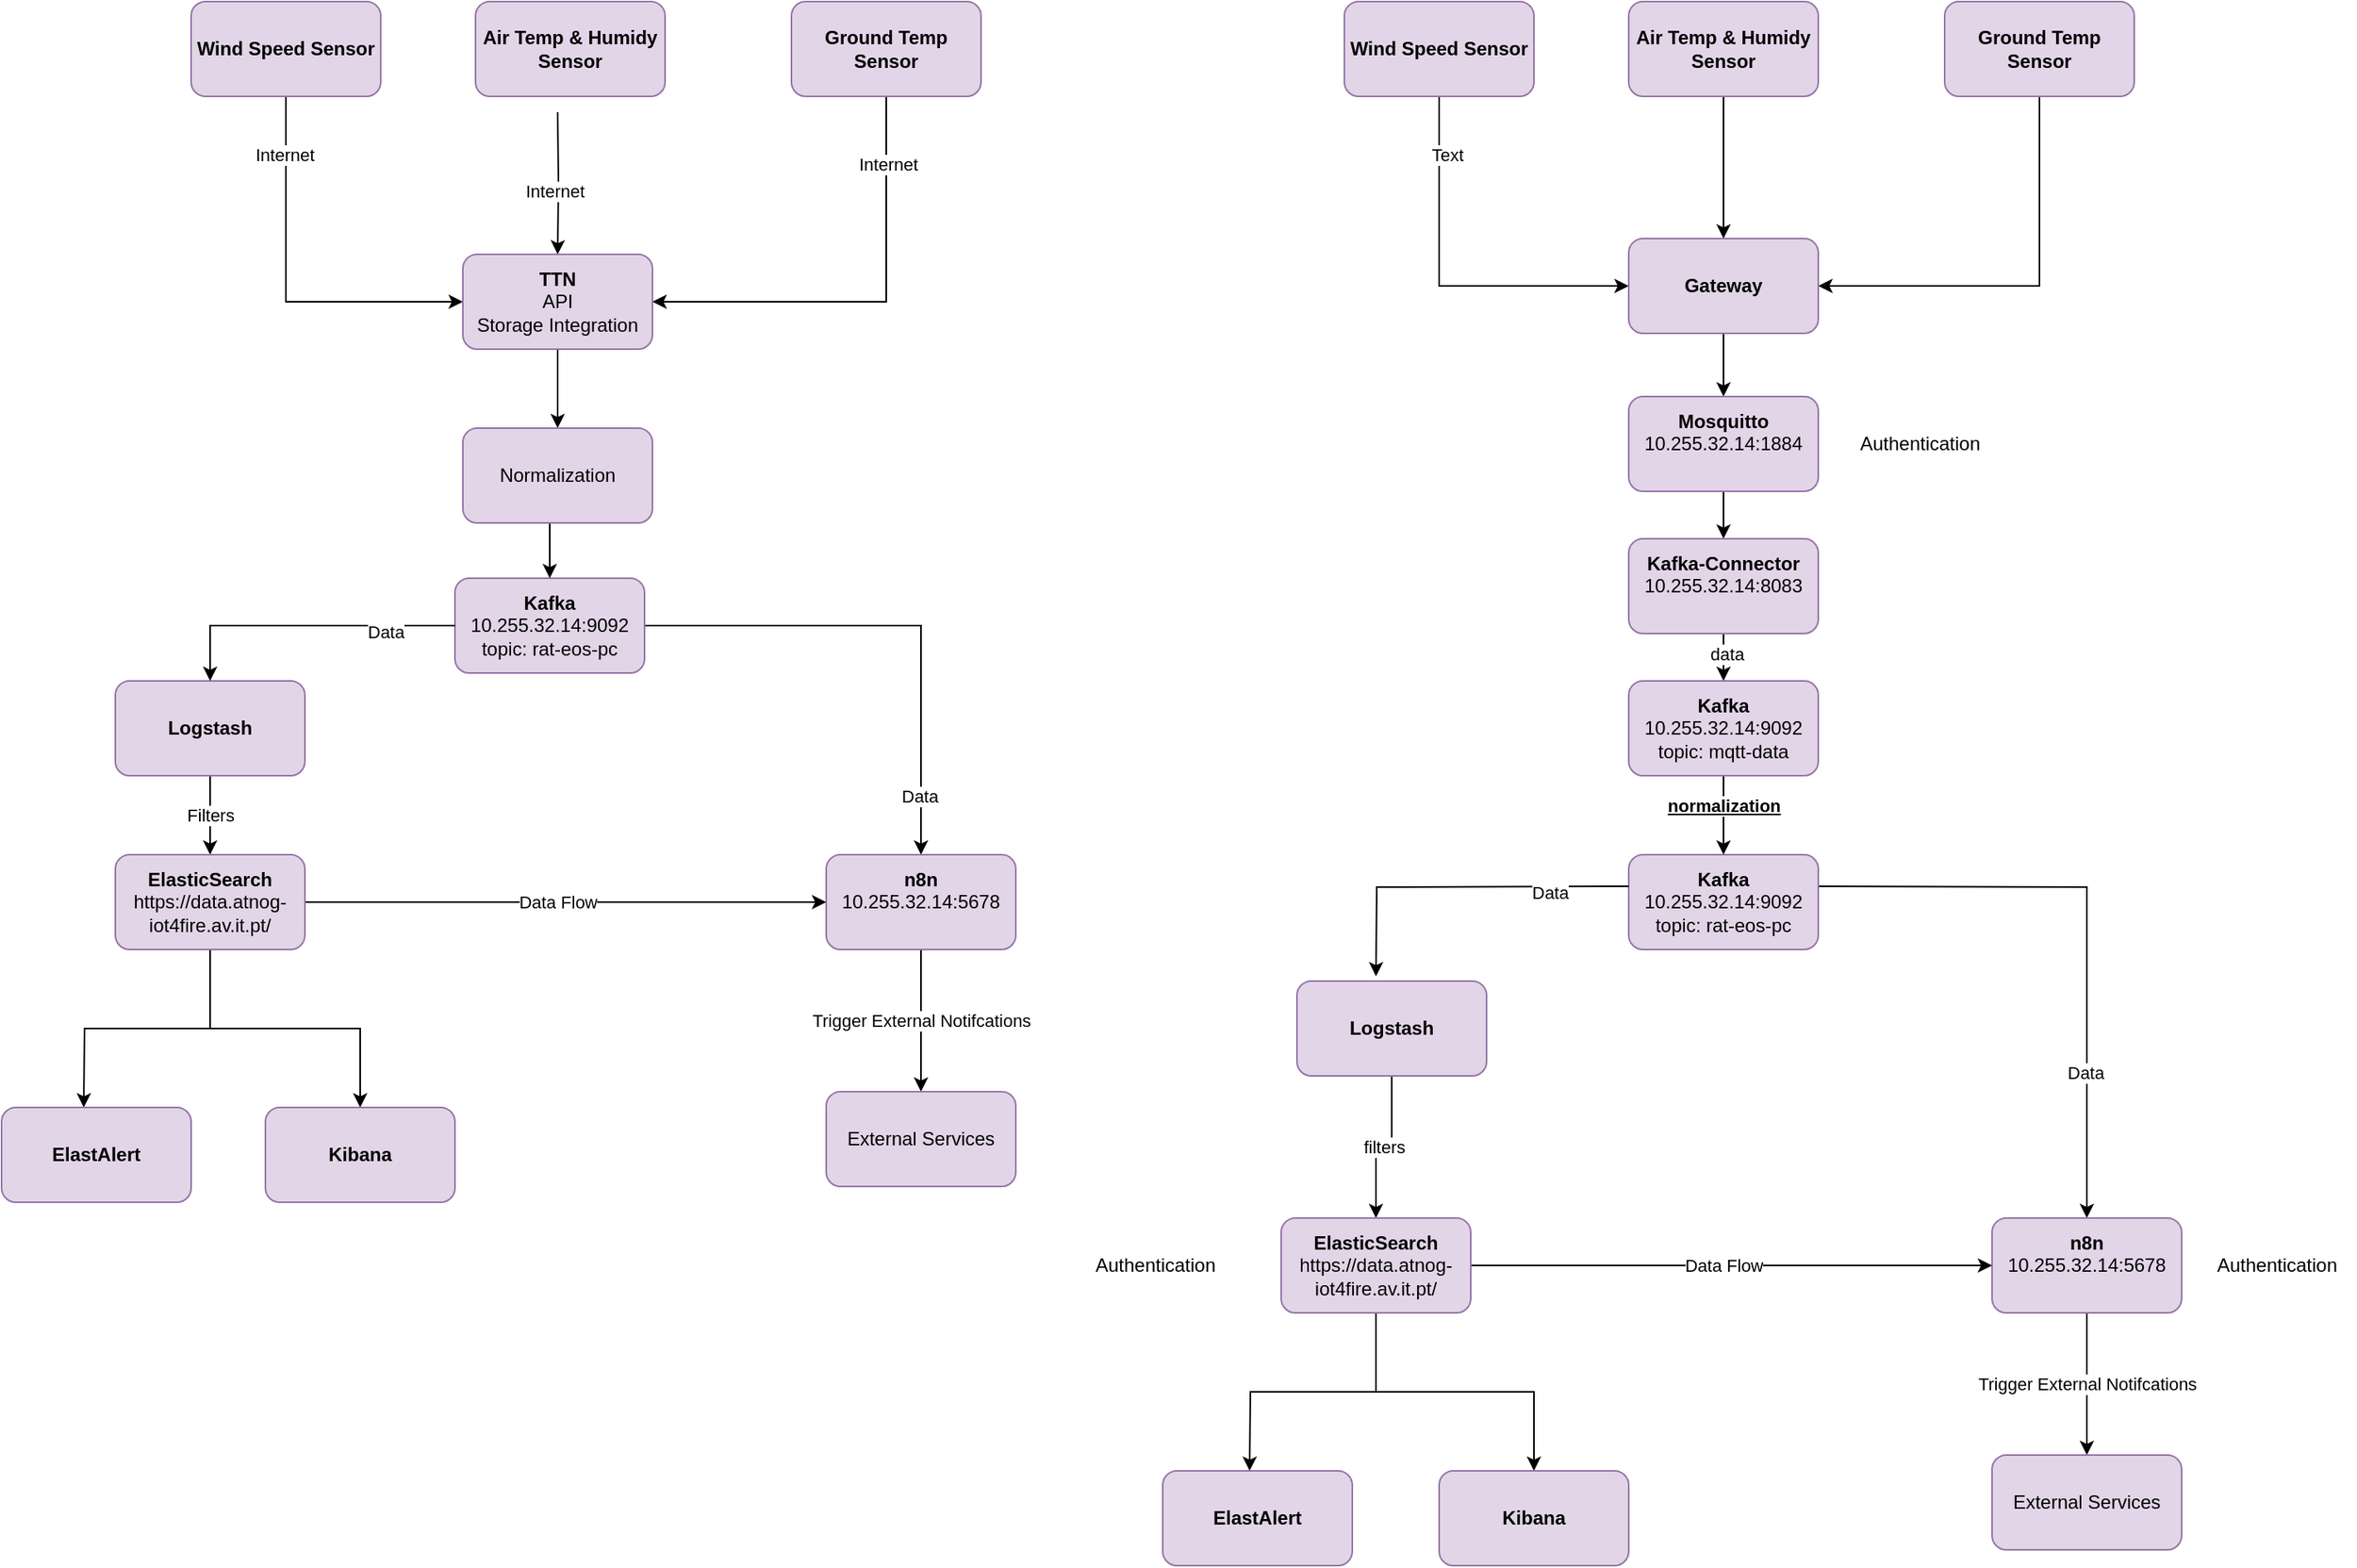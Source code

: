 <mxfile version="24.6.3" type="github">
  <diagram name="Página-1" id="U9sVXNLi1cfzZMgELVTF">
    <mxGraphModel dx="3407" dy="1114" grid="1" gridSize="10" guides="1" tooltips="1" connect="1" arrows="1" fold="1" page="1" pageScale="1" pageWidth="827" pageHeight="1169" math="0" shadow="0">
      <root>
        <mxCell id="0" />
        <mxCell id="1" parent="0" />
        <mxCell id="oxTX_q_KPrcElpraufrz-17" style="edgeStyle=orthogonalEdgeStyle;rounded=0;orthogonalLoop=1;jettySize=auto;html=1;exitX=0.5;exitY=1;exitDx=0;exitDy=0;entryX=0;entryY=0.5;entryDx=0;entryDy=0;" parent="1" source="oxTX_q_KPrcElpraufrz-4" target="oxTX_q_KPrcElpraufrz-7" edge="1">
          <mxGeometry relative="1" as="geometry" />
        </mxCell>
        <mxCell id="VtKPe04n7dCPjRhlaxMr-100" value="Text" style="edgeLabel;html=1;align=center;verticalAlign=middle;resizable=0;points=[];" vertex="1" connectable="0" parent="oxTX_q_KPrcElpraufrz-17">
          <mxGeometry x="-0.692" y="5" relative="1" as="geometry">
            <mxPoint as="offset" />
          </mxGeometry>
        </mxCell>
        <mxCell id="oxTX_q_KPrcElpraufrz-4" value="&lt;b&gt;Wind Speed Sensor&lt;/b&gt;" style="rounded=1;whiteSpace=wrap;html=1;fillColor=#e1d5e7;strokeColor=#9673a6;" parent="1" vertex="1">
          <mxGeometry x="50" y="80" width="120" height="60" as="geometry" />
        </mxCell>
        <mxCell id="oxTX_q_KPrcElpraufrz-16" style="edgeStyle=orthogonalEdgeStyle;rounded=0;orthogonalLoop=1;jettySize=auto;html=1;exitX=0.5;exitY=1;exitDx=0;exitDy=0;entryX=0.5;entryY=0;entryDx=0;entryDy=0;" parent="1" source="oxTX_q_KPrcElpraufrz-5" target="oxTX_q_KPrcElpraufrz-7" edge="1">
          <mxGeometry relative="1" as="geometry" />
        </mxCell>
        <mxCell id="oxTX_q_KPrcElpraufrz-5" value="&lt;b&gt;Air Temp &amp;amp; Humidy Sensor&lt;/b&gt;" style="rounded=1;whiteSpace=wrap;html=1;fillColor=#e1d5e7;strokeColor=#9673a6;" parent="1" vertex="1">
          <mxGeometry x="230" y="80" width="120" height="60" as="geometry" />
        </mxCell>
        <mxCell id="oxTX_q_KPrcElpraufrz-15" style="edgeStyle=orthogonalEdgeStyle;rounded=0;orthogonalLoop=1;jettySize=auto;html=1;exitX=0.5;exitY=1;exitDx=0;exitDy=0;entryX=1;entryY=0.5;entryDx=0;entryDy=0;" parent="1" source="oxTX_q_KPrcElpraufrz-6" target="oxTX_q_KPrcElpraufrz-7" edge="1">
          <mxGeometry relative="1" as="geometry" />
        </mxCell>
        <mxCell id="oxTX_q_KPrcElpraufrz-6" value="&lt;b&gt;Ground Temp Sensor&lt;/b&gt;" style="rounded=1;whiteSpace=wrap;html=1;fillColor=#e1d5e7;strokeColor=#9673a6;" parent="1" vertex="1">
          <mxGeometry x="430" y="80" width="120" height="60" as="geometry" />
        </mxCell>
        <mxCell id="VtKPe04n7dCPjRhlaxMr-89" style="edgeStyle=orthogonalEdgeStyle;rounded=0;orthogonalLoop=1;jettySize=auto;html=1;exitX=0.5;exitY=1;exitDx=0;exitDy=0;entryX=0.5;entryY=0;entryDx=0;entryDy=0;" edge="1" parent="1" source="oxTX_q_KPrcElpraufrz-7" target="VtKPe04n7dCPjRhlaxMr-87">
          <mxGeometry relative="1" as="geometry" />
        </mxCell>
        <mxCell id="oxTX_q_KPrcElpraufrz-7" value="&lt;b&gt;Gateway&lt;/b&gt;" style="rounded=1;whiteSpace=wrap;html=1;fillColor=#e1d5e7;strokeColor=#9673a6;" parent="1" vertex="1">
          <mxGeometry x="230" y="230" width="120" height="60" as="geometry" />
        </mxCell>
        <mxCell id="oxTX_q_KPrcElpraufrz-20" style="edgeStyle=orthogonalEdgeStyle;rounded=0;orthogonalLoop=1;jettySize=auto;html=1;exitX=1;exitY=0.5;exitDx=0;exitDy=0;entryX=0.5;entryY=0;entryDx=0;entryDy=0;" parent="1" target="oxTX_q_KPrcElpraufrz-10" edge="1">
          <mxGeometry relative="1" as="geometry">
            <mxPoint x="350" y="640" as="sourcePoint" />
          </mxGeometry>
        </mxCell>
        <mxCell id="oxTX_q_KPrcElpraufrz-21" value="Data" style="edgeLabel;html=1;align=center;verticalAlign=middle;resizable=0;points=[];" parent="oxTX_q_KPrcElpraufrz-20" vertex="1" connectable="0">
          <mxGeometry x="0.516" y="-1" relative="1" as="geometry">
            <mxPoint as="offset" />
          </mxGeometry>
        </mxCell>
        <mxCell id="oxTX_q_KPrcElpraufrz-8" value="&lt;b&gt;Kafka&lt;/b&gt;&lt;div&gt;&lt;div&gt;10.255.32.14:9092&lt;/div&gt;&lt;/div&gt;&lt;div&gt;topic: rat-eos-pc&lt;br&gt;&lt;/div&gt;" style="rounded=1;whiteSpace=wrap;html=1;fillColor=#e1d5e7;strokeColor=#9673a6;" parent="1" vertex="1">
          <mxGeometry x="230" y="620" width="120" height="60" as="geometry" />
        </mxCell>
        <mxCell id="oxTX_q_KPrcElpraufrz-24" value="filters" style="edgeStyle=orthogonalEdgeStyle;rounded=0;orthogonalLoop=1;jettySize=auto;html=1;exitX=0.5;exitY=1;exitDx=0;exitDy=0;" parent="1" source="oxTX_q_KPrcElpraufrz-9" target="oxTX_q_KPrcElpraufrz-12" edge="1">
          <mxGeometry relative="1" as="geometry" />
        </mxCell>
        <mxCell id="oxTX_q_KPrcElpraufrz-9" value="&lt;b&gt;Logstash&lt;/b&gt;" style="rounded=1;whiteSpace=wrap;html=1;fillColor=#e1d5e7;strokeColor=#9673a6;" parent="1" vertex="1">
          <mxGeometry x="20" y="700" width="120" height="60" as="geometry" />
        </mxCell>
        <mxCell id="oxTX_q_KPrcElpraufrz-29" value="Trigger External Notifcations" style="edgeStyle=orthogonalEdgeStyle;rounded=0;orthogonalLoop=1;jettySize=auto;html=1;exitX=0.5;exitY=1;exitDx=0;exitDy=0;entryX=0.5;entryY=0;entryDx=0;entryDy=0;" parent="1" source="oxTX_q_KPrcElpraufrz-10" target="oxTX_q_KPrcElpraufrz-11" edge="1">
          <mxGeometry relative="1" as="geometry" />
        </mxCell>
        <mxCell id="oxTX_q_KPrcElpraufrz-10" value="&lt;b&gt;n8n&lt;/b&gt;&lt;div&gt;&lt;div&gt;10.255.32.14:5678&lt;/div&gt;&lt;div&gt;&lt;br&gt;&lt;/div&gt;&lt;/div&gt;" style="rounded=1;whiteSpace=wrap;html=1;fillColor=#e1d5e7;strokeColor=#9673a6;" parent="1" vertex="1">
          <mxGeometry x="460" y="850" width="120" height="60" as="geometry" />
        </mxCell>
        <mxCell id="oxTX_q_KPrcElpraufrz-11" value="External Services" style="rounded=1;whiteSpace=wrap;html=1;fillColor=#e1d5e7;strokeColor=#9673a6;" parent="1" vertex="1">
          <mxGeometry x="460" y="1000" width="120" height="60" as="geometry" />
        </mxCell>
        <mxCell id="oxTX_q_KPrcElpraufrz-25" style="edgeStyle=orthogonalEdgeStyle;rounded=0;orthogonalLoop=1;jettySize=auto;html=1;exitX=0.5;exitY=1;exitDx=0;exitDy=0;entryX=0.5;entryY=0;entryDx=0;entryDy=0;" parent="1" source="oxTX_q_KPrcElpraufrz-12" edge="1">
          <mxGeometry relative="1" as="geometry">
            <mxPoint x="-10" y="1010" as="targetPoint" />
          </mxGeometry>
        </mxCell>
        <mxCell id="oxTX_q_KPrcElpraufrz-26" style="edgeStyle=orthogonalEdgeStyle;rounded=0;orthogonalLoop=1;jettySize=auto;html=1;exitX=0.5;exitY=1;exitDx=0;exitDy=0;entryX=0.5;entryY=0;entryDx=0;entryDy=0;" parent="1" source="oxTX_q_KPrcElpraufrz-12" target="oxTX_q_KPrcElpraufrz-14" edge="1">
          <mxGeometry relative="1" as="geometry" />
        </mxCell>
        <mxCell id="oxTX_q_KPrcElpraufrz-27" style="edgeStyle=orthogonalEdgeStyle;rounded=0;orthogonalLoop=1;jettySize=auto;html=1;exitX=1;exitY=0.5;exitDx=0;exitDy=0;" parent="1" source="oxTX_q_KPrcElpraufrz-12" target="oxTX_q_KPrcElpraufrz-10" edge="1">
          <mxGeometry relative="1" as="geometry" />
        </mxCell>
        <mxCell id="oxTX_q_KPrcElpraufrz-28" value="Data Flow" style="edgeLabel;html=1;align=center;verticalAlign=middle;resizable=0;points=[];" parent="oxTX_q_KPrcElpraufrz-27" vertex="1" connectable="0">
          <mxGeometry x="0.462" y="-1" relative="1" as="geometry">
            <mxPoint x="-81" y="-1" as="offset" />
          </mxGeometry>
        </mxCell>
        <mxCell id="oxTX_q_KPrcElpraufrz-12" value="&lt;b&gt;ElasticSearch&lt;/b&gt;&lt;div&gt;https://data.atnog-iot4fire.av.it.pt/&lt;br&gt;&lt;/div&gt;" style="rounded=1;whiteSpace=wrap;html=1;fillColor=#e1d5e7;strokeColor=#9673a6;" parent="1" vertex="1">
          <mxGeometry x="10" y="850" width="120" height="60" as="geometry" />
        </mxCell>
        <mxCell id="oxTX_q_KPrcElpraufrz-13" value="&lt;b&gt;ElastAlert&lt;/b&gt;" style="rounded=1;whiteSpace=wrap;html=1;fillColor=#e1d5e7;strokeColor=#9673a6;" parent="1" vertex="1">
          <mxGeometry x="-65" y="1010" width="120" height="60" as="geometry" />
        </mxCell>
        <mxCell id="oxTX_q_KPrcElpraufrz-14" value="&lt;b&gt;Kibana&lt;/b&gt;" style="rounded=1;whiteSpace=wrap;html=1;fillColor=#e1d5e7;strokeColor=#9673a6;" parent="1" vertex="1">
          <mxGeometry x="110" y="1010" width="120" height="60" as="geometry" />
        </mxCell>
        <mxCell id="oxTX_q_KPrcElpraufrz-22" style="edgeStyle=orthogonalEdgeStyle;rounded=0;orthogonalLoop=1;jettySize=auto;html=1;exitX=0;exitY=0.5;exitDx=0;exitDy=0;" parent="1" edge="1">
          <mxGeometry relative="1" as="geometry">
            <mxPoint x="70" y="697" as="targetPoint" />
            <mxPoint x="230" y="640" as="sourcePoint" />
          </mxGeometry>
        </mxCell>
        <mxCell id="oxTX_q_KPrcElpraufrz-23" value="Data" style="edgeLabel;html=1;align=center;verticalAlign=middle;resizable=0;points=[];" parent="oxTX_q_KPrcElpraufrz-22" vertex="1" connectable="0">
          <mxGeometry x="-0.537" y="4" relative="1" as="geometry">
            <mxPoint as="offset" />
          </mxGeometry>
        </mxCell>
        <mxCell id="VtKPe04n7dCPjRhlaxMr-1" style="edgeStyle=orthogonalEdgeStyle;rounded=0;orthogonalLoop=1;jettySize=auto;html=1;entryX=0;entryY=0.5;entryDx=0;entryDy=0;exitX=0.5;exitY=1;exitDx=0;exitDy=0;" edge="1" parent="1" source="VtKPe04n7dCPjRhlaxMr-2" target="VtKPe04n7dCPjRhlaxMr-9">
          <mxGeometry relative="1" as="geometry">
            <mxPoint x="-628" y="150" as="sourcePoint" />
          </mxGeometry>
        </mxCell>
        <mxCell id="VtKPe04n7dCPjRhlaxMr-86" value="Internet" style="edgeLabel;html=1;align=center;verticalAlign=middle;resizable=0;points=[];" vertex="1" connectable="0" parent="VtKPe04n7dCPjRhlaxMr-1">
          <mxGeometry x="-0.694" y="-1" relative="1" as="geometry">
            <mxPoint as="offset" />
          </mxGeometry>
        </mxCell>
        <mxCell id="VtKPe04n7dCPjRhlaxMr-2" value="&lt;b&gt;Wind Speed Sensor&lt;/b&gt;" style="rounded=1;whiteSpace=wrap;html=1;fillColor=#e1d5e7;strokeColor=#9673a6;" vertex="1" parent="1">
          <mxGeometry x="-680" y="80" width="120" height="60" as="geometry" />
        </mxCell>
        <mxCell id="VtKPe04n7dCPjRhlaxMr-3" style="edgeStyle=orthogonalEdgeStyle;rounded=0;orthogonalLoop=1;jettySize=auto;html=1;exitX=0.5;exitY=1;exitDx=0;exitDy=0;entryX=0.5;entryY=0;entryDx=0;entryDy=0;" edge="1" parent="1" target="VtKPe04n7dCPjRhlaxMr-9">
          <mxGeometry relative="1" as="geometry">
            <mxPoint x="-448" y="150" as="sourcePoint" />
          </mxGeometry>
        </mxCell>
        <mxCell id="VtKPe04n7dCPjRhlaxMr-84" value="Internet" style="edgeLabel;html=1;align=center;verticalAlign=middle;resizable=0;points=[];" vertex="1" connectable="0" parent="VtKPe04n7dCPjRhlaxMr-3">
          <mxGeometry x="0.116" y="-2" relative="1" as="geometry">
            <mxPoint as="offset" />
          </mxGeometry>
        </mxCell>
        <mxCell id="VtKPe04n7dCPjRhlaxMr-4" value="&lt;b&gt;Air Temp &amp;amp; Humidy Sensor&lt;/b&gt;" style="rounded=1;whiteSpace=wrap;html=1;fillColor=#e1d5e7;strokeColor=#9673a6;" vertex="1" parent="1">
          <mxGeometry x="-500" y="80" width="120" height="60" as="geometry" />
        </mxCell>
        <mxCell id="VtKPe04n7dCPjRhlaxMr-5" style="edgeStyle=orthogonalEdgeStyle;rounded=0;orthogonalLoop=1;jettySize=auto;html=1;exitX=0.5;exitY=1;exitDx=0;exitDy=0;entryX=1;entryY=0.5;entryDx=0;entryDy=0;" edge="1" parent="1" source="VtKPe04n7dCPjRhlaxMr-6" target="VtKPe04n7dCPjRhlaxMr-9">
          <mxGeometry relative="1" as="geometry">
            <mxPoint x="-248" y="150" as="sourcePoint" />
          </mxGeometry>
        </mxCell>
        <mxCell id="VtKPe04n7dCPjRhlaxMr-85" value="Internet" style="edgeLabel;html=1;align=center;verticalAlign=middle;resizable=0;points=[];" vertex="1" connectable="0" parent="VtKPe04n7dCPjRhlaxMr-5">
          <mxGeometry x="-0.691" y="1" relative="1" as="geometry">
            <mxPoint as="offset" />
          </mxGeometry>
        </mxCell>
        <mxCell id="VtKPe04n7dCPjRhlaxMr-6" value="&lt;b&gt;Ground Temp Sensor&lt;/b&gt;" style="rounded=1;whiteSpace=wrap;html=1;fillColor=#e1d5e7;strokeColor=#9673a6;" vertex="1" parent="1">
          <mxGeometry x="-300" y="80" width="120" height="60" as="geometry" />
        </mxCell>
        <mxCell id="VtKPe04n7dCPjRhlaxMr-80" style="edgeStyle=orthogonalEdgeStyle;rounded=0;orthogonalLoop=1;jettySize=auto;html=1;exitX=0.5;exitY=1;exitDx=0;exitDy=0;entryX=0.5;entryY=0;entryDx=0;entryDy=0;" edge="1" parent="1" source="VtKPe04n7dCPjRhlaxMr-9" target="VtKPe04n7dCPjRhlaxMr-79">
          <mxGeometry relative="1" as="geometry" />
        </mxCell>
        <mxCell id="VtKPe04n7dCPjRhlaxMr-9" value="&lt;b&gt;TTN&lt;/b&gt;&lt;br&gt;API&lt;br&gt;Storage Integration" style="rounded=1;whiteSpace=wrap;html=1;fillColor=#e1d5e7;strokeColor=#9673a6;" vertex="1" parent="1">
          <mxGeometry x="-508" y="240" width="120" height="60" as="geometry" />
        </mxCell>
        <mxCell id="VtKPe04n7dCPjRhlaxMr-10" style="edgeStyle=orthogonalEdgeStyle;rounded=0;orthogonalLoop=1;jettySize=auto;html=1;exitX=1;exitY=0.5;exitDx=0;exitDy=0;entryX=0.5;entryY=0;entryDx=0;entryDy=0;" edge="1" parent="1" source="VtKPe04n7dCPjRhlaxMr-12" target="VtKPe04n7dCPjRhlaxMr-16">
          <mxGeometry relative="1" as="geometry" />
        </mxCell>
        <mxCell id="VtKPe04n7dCPjRhlaxMr-11" value="Data" style="edgeLabel;html=1;align=center;verticalAlign=middle;resizable=0;points=[];" vertex="1" connectable="0" parent="VtKPe04n7dCPjRhlaxMr-10">
          <mxGeometry x="0.516" y="-1" relative="1" as="geometry">
            <mxPoint y="40" as="offset" />
          </mxGeometry>
        </mxCell>
        <mxCell id="VtKPe04n7dCPjRhlaxMr-12" value="&lt;b&gt;Kafka&lt;/b&gt;&lt;div&gt;10.255.32.14:9092&lt;/div&gt;&lt;div&gt;topic: rat-eos-pc&lt;/div&gt;" style="rounded=1;whiteSpace=wrap;html=1;fillColor=#e1d5e7;strokeColor=#9673a6;" vertex="1" parent="1">
          <mxGeometry x="-513" y="445" width="120" height="60" as="geometry" />
        </mxCell>
        <mxCell id="VtKPe04n7dCPjRhlaxMr-13" value="Filters" style="edgeStyle=orthogonalEdgeStyle;rounded=0;orthogonalLoop=1;jettySize=auto;html=1;exitX=0.5;exitY=1;exitDx=0;exitDy=0;" edge="1" parent="1" source="VtKPe04n7dCPjRhlaxMr-14" target="VtKPe04n7dCPjRhlaxMr-22">
          <mxGeometry relative="1" as="geometry" />
        </mxCell>
        <mxCell id="VtKPe04n7dCPjRhlaxMr-14" value="&lt;b&gt;Logstash&lt;/b&gt;" style="rounded=1;whiteSpace=wrap;html=1;fillColor=#e1d5e7;strokeColor=#9673a6;" vertex="1" parent="1">
          <mxGeometry x="-728" y="510" width="120" height="60" as="geometry" />
        </mxCell>
        <mxCell id="VtKPe04n7dCPjRhlaxMr-15" value="Trigger External Notifcations" style="edgeStyle=orthogonalEdgeStyle;rounded=0;orthogonalLoop=1;jettySize=auto;html=1;exitX=0.5;exitY=1;exitDx=0;exitDy=0;entryX=0.5;entryY=0;entryDx=0;entryDy=0;" edge="1" parent="1" source="VtKPe04n7dCPjRhlaxMr-16" target="VtKPe04n7dCPjRhlaxMr-17">
          <mxGeometry relative="1" as="geometry" />
        </mxCell>
        <mxCell id="VtKPe04n7dCPjRhlaxMr-16" value="&lt;b&gt;n8n&lt;/b&gt;&lt;div&gt;&lt;div&gt;10.255.32.14:5678&lt;/div&gt;&lt;/div&gt;&lt;div&gt;&lt;br&gt;&lt;/div&gt;" style="rounded=1;whiteSpace=wrap;html=1;fillColor=#e1d5e7;strokeColor=#9673a6;" vertex="1" parent="1">
          <mxGeometry x="-278" y="620" width="120" height="60" as="geometry" />
        </mxCell>
        <mxCell id="VtKPe04n7dCPjRhlaxMr-17" value="External Services" style="rounded=1;whiteSpace=wrap;html=1;fillColor=#e1d5e7;strokeColor=#9673a6;" vertex="1" parent="1">
          <mxGeometry x="-278" y="770" width="120" height="60" as="geometry" />
        </mxCell>
        <mxCell id="VtKPe04n7dCPjRhlaxMr-18" style="edgeStyle=orthogonalEdgeStyle;rounded=0;orthogonalLoop=1;jettySize=auto;html=1;exitX=0.5;exitY=1;exitDx=0;exitDy=0;entryX=0.5;entryY=0;entryDx=0;entryDy=0;" edge="1" parent="1" source="VtKPe04n7dCPjRhlaxMr-22">
          <mxGeometry relative="1" as="geometry">
            <mxPoint x="-748" y="780" as="targetPoint" />
          </mxGeometry>
        </mxCell>
        <mxCell id="VtKPe04n7dCPjRhlaxMr-19" style="edgeStyle=orthogonalEdgeStyle;rounded=0;orthogonalLoop=1;jettySize=auto;html=1;exitX=0.5;exitY=1;exitDx=0;exitDy=0;entryX=0.5;entryY=0;entryDx=0;entryDy=0;" edge="1" parent="1" source="VtKPe04n7dCPjRhlaxMr-22" target="VtKPe04n7dCPjRhlaxMr-24">
          <mxGeometry relative="1" as="geometry" />
        </mxCell>
        <mxCell id="VtKPe04n7dCPjRhlaxMr-20" style="edgeStyle=orthogonalEdgeStyle;rounded=0;orthogonalLoop=1;jettySize=auto;html=1;exitX=1;exitY=0.5;exitDx=0;exitDy=0;" edge="1" parent="1" source="VtKPe04n7dCPjRhlaxMr-22" target="VtKPe04n7dCPjRhlaxMr-16">
          <mxGeometry relative="1" as="geometry" />
        </mxCell>
        <mxCell id="VtKPe04n7dCPjRhlaxMr-21" value="Data Flow" style="edgeLabel;html=1;align=center;verticalAlign=middle;resizable=0;points=[];" vertex="1" connectable="0" parent="VtKPe04n7dCPjRhlaxMr-20">
          <mxGeometry x="0.462" y="-1" relative="1" as="geometry">
            <mxPoint x="-81" y="-1" as="offset" />
          </mxGeometry>
        </mxCell>
        <mxCell id="VtKPe04n7dCPjRhlaxMr-22" value="&lt;b&gt;ElasticSearch&lt;/b&gt;&lt;div&gt;https://data.atnog-iot4fire.av.it.pt/&lt;br&gt;&lt;/div&gt;" style="rounded=1;whiteSpace=wrap;html=1;fillColor=#e1d5e7;strokeColor=#9673a6;" vertex="1" parent="1">
          <mxGeometry x="-728" y="620" width="120" height="60" as="geometry" />
        </mxCell>
        <mxCell id="VtKPe04n7dCPjRhlaxMr-23" value="&lt;b&gt;ElastAlert&lt;/b&gt;" style="rounded=1;whiteSpace=wrap;html=1;fillColor=#e1d5e7;strokeColor=#9673a6;" vertex="1" parent="1">
          <mxGeometry x="-800" y="780" width="120" height="60" as="geometry" />
        </mxCell>
        <mxCell id="VtKPe04n7dCPjRhlaxMr-24" value="&lt;b&gt;Kibana&lt;/b&gt;" style="rounded=1;whiteSpace=wrap;html=1;fillColor=#e1d5e7;strokeColor=#9673a6;" vertex="1" parent="1">
          <mxGeometry x="-633" y="780" width="120" height="60" as="geometry" />
        </mxCell>
        <mxCell id="VtKPe04n7dCPjRhlaxMr-25" style="edgeStyle=orthogonalEdgeStyle;rounded=0;orthogonalLoop=1;jettySize=auto;html=1;exitX=0;exitY=0.5;exitDx=0;exitDy=0;entryX=0.5;entryY=0;entryDx=0;entryDy=0;" edge="1" parent="1" source="VtKPe04n7dCPjRhlaxMr-12" target="VtKPe04n7dCPjRhlaxMr-14">
          <mxGeometry relative="1" as="geometry">
            <mxPoint x="-668" y="467" as="targetPoint" />
          </mxGeometry>
        </mxCell>
        <mxCell id="VtKPe04n7dCPjRhlaxMr-26" value="Data" style="edgeLabel;html=1;align=center;verticalAlign=middle;resizable=0;points=[];" vertex="1" connectable="0" parent="VtKPe04n7dCPjRhlaxMr-25">
          <mxGeometry x="-0.537" y="4" relative="1" as="geometry">
            <mxPoint as="offset" />
          </mxGeometry>
        </mxCell>
        <mxCell id="VtKPe04n7dCPjRhlaxMr-82" style="edgeStyle=orthogonalEdgeStyle;rounded=0;orthogonalLoop=1;jettySize=auto;html=1;exitX=0.5;exitY=1;exitDx=0;exitDy=0;entryX=0.5;entryY=0;entryDx=0;entryDy=0;" edge="1" parent="1" source="VtKPe04n7dCPjRhlaxMr-79" target="VtKPe04n7dCPjRhlaxMr-12">
          <mxGeometry relative="1" as="geometry" />
        </mxCell>
        <mxCell id="VtKPe04n7dCPjRhlaxMr-79" value="Normalization" style="rounded=1;whiteSpace=wrap;html=1;fillColor=#e1d5e7;strokeColor=#9673a6;" vertex="1" parent="1">
          <mxGeometry x="-508" y="350" width="120" height="60" as="geometry" />
        </mxCell>
        <mxCell id="VtKPe04n7dCPjRhlaxMr-90" style="edgeStyle=orthogonalEdgeStyle;rounded=0;orthogonalLoop=1;jettySize=auto;html=1;exitX=0.5;exitY=1;exitDx=0;exitDy=0;entryX=0.5;entryY=0;entryDx=0;entryDy=0;" edge="1" parent="1" source="VtKPe04n7dCPjRhlaxMr-87" target="VtKPe04n7dCPjRhlaxMr-88">
          <mxGeometry relative="1" as="geometry" />
        </mxCell>
        <mxCell id="VtKPe04n7dCPjRhlaxMr-87" value="&lt;b&gt;Mosquitto&lt;/b&gt;&lt;div&gt;&lt;div&gt;10.255.32.14:1884&lt;/div&gt;&lt;/div&gt;&lt;div&gt;&lt;br&gt;&lt;/div&gt;" style="rounded=1;whiteSpace=wrap;html=1;fillColor=#e1d5e7;strokeColor=#9673a6;" vertex="1" parent="1">
          <mxGeometry x="230" y="330" width="120" height="60" as="geometry" />
        </mxCell>
        <mxCell id="VtKPe04n7dCPjRhlaxMr-94" style="edgeStyle=orthogonalEdgeStyle;rounded=0;orthogonalLoop=1;jettySize=auto;html=1;exitX=0.5;exitY=1;exitDx=0;exitDy=0;entryX=0.5;entryY=0;entryDx=0;entryDy=0;" edge="1" parent="1" source="VtKPe04n7dCPjRhlaxMr-88" target="VtKPe04n7dCPjRhlaxMr-92">
          <mxGeometry relative="1" as="geometry" />
        </mxCell>
        <mxCell id="VtKPe04n7dCPjRhlaxMr-96" value="data" style="edgeLabel;html=1;align=center;verticalAlign=middle;resizable=0;points=[];" vertex="1" connectable="0" parent="VtKPe04n7dCPjRhlaxMr-94">
          <mxGeometry x="-0.133" y="2" relative="1" as="geometry">
            <mxPoint as="offset" />
          </mxGeometry>
        </mxCell>
        <mxCell id="VtKPe04n7dCPjRhlaxMr-88" value="&lt;b&gt;Kafka-Connector&lt;/b&gt;&lt;div&gt;&lt;div&gt;10.255.32.14:8083&lt;/div&gt;&lt;/div&gt;&lt;div&gt;&lt;br&gt;&lt;/div&gt;" style="rounded=1;whiteSpace=wrap;html=1;fillColor=#e1d5e7;strokeColor=#9673a6;" vertex="1" parent="1">
          <mxGeometry x="230" y="420" width="120" height="60" as="geometry" />
        </mxCell>
        <mxCell id="VtKPe04n7dCPjRhlaxMr-93" style="edgeStyle=orthogonalEdgeStyle;rounded=0;orthogonalLoop=1;jettySize=auto;html=1;exitX=0.5;exitY=1;exitDx=0;exitDy=0;entryX=0.5;entryY=0;entryDx=0;entryDy=0;" edge="1" parent="1" source="VtKPe04n7dCPjRhlaxMr-92" target="oxTX_q_KPrcElpraufrz-8">
          <mxGeometry relative="1" as="geometry" />
        </mxCell>
        <mxCell id="VtKPe04n7dCPjRhlaxMr-95" value="&lt;u&gt;&lt;b&gt;normalization&lt;/b&gt;&lt;/u&gt;" style="edgeLabel;html=1;align=center;verticalAlign=middle;resizable=0;points=[];" vertex="1" connectable="0" parent="VtKPe04n7dCPjRhlaxMr-93">
          <mxGeometry x="-0.4" y="-1" relative="1" as="geometry">
            <mxPoint x="1" y="4" as="offset" />
          </mxGeometry>
        </mxCell>
        <mxCell id="VtKPe04n7dCPjRhlaxMr-92" value="&lt;b&gt;Kafka&lt;/b&gt;&lt;div&gt;&lt;div&gt;10.255.32.14:9092&lt;/div&gt;&lt;/div&gt;&lt;div&gt;topic: mqtt-data&lt;br&gt;&lt;/div&gt;" style="rounded=1;whiteSpace=wrap;html=1;fillColor=#e1d5e7;strokeColor=#9673a6;" vertex="1" parent="1">
          <mxGeometry x="230" y="510" width="120" height="60" as="geometry" />
        </mxCell>
        <mxCell id="VtKPe04n7dCPjRhlaxMr-97" value="Authentication" style="text;html=1;align=center;verticalAlign=middle;resizable=0;points=[];autosize=1;strokeColor=none;fillColor=none;" vertex="1" parent="1">
          <mxGeometry x="364" y="345" width="100" height="30" as="geometry" />
        </mxCell>
        <mxCell id="VtKPe04n7dCPjRhlaxMr-98" value="Authentication" style="text;html=1;align=center;verticalAlign=middle;resizable=0;points=[];autosize=1;strokeColor=none;fillColor=none;" vertex="1" parent="1">
          <mxGeometry x="-120" y="865" width="100" height="30" as="geometry" />
        </mxCell>
        <mxCell id="VtKPe04n7dCPjRhlaxMr-99" value="Authentication" style="text;html=1;align=center;verticalAlign=middle;resizable=0;points=[];autosize=1;strokeColor=none;fillColor=none;" vertex="1" parent="1">
          <mxGeometry x="590" y="865" width="100" height="30" as="geometry" />
        </mxCell>
      </root>
    </mxGraphModel>
  </diagram>
</mxfile>
